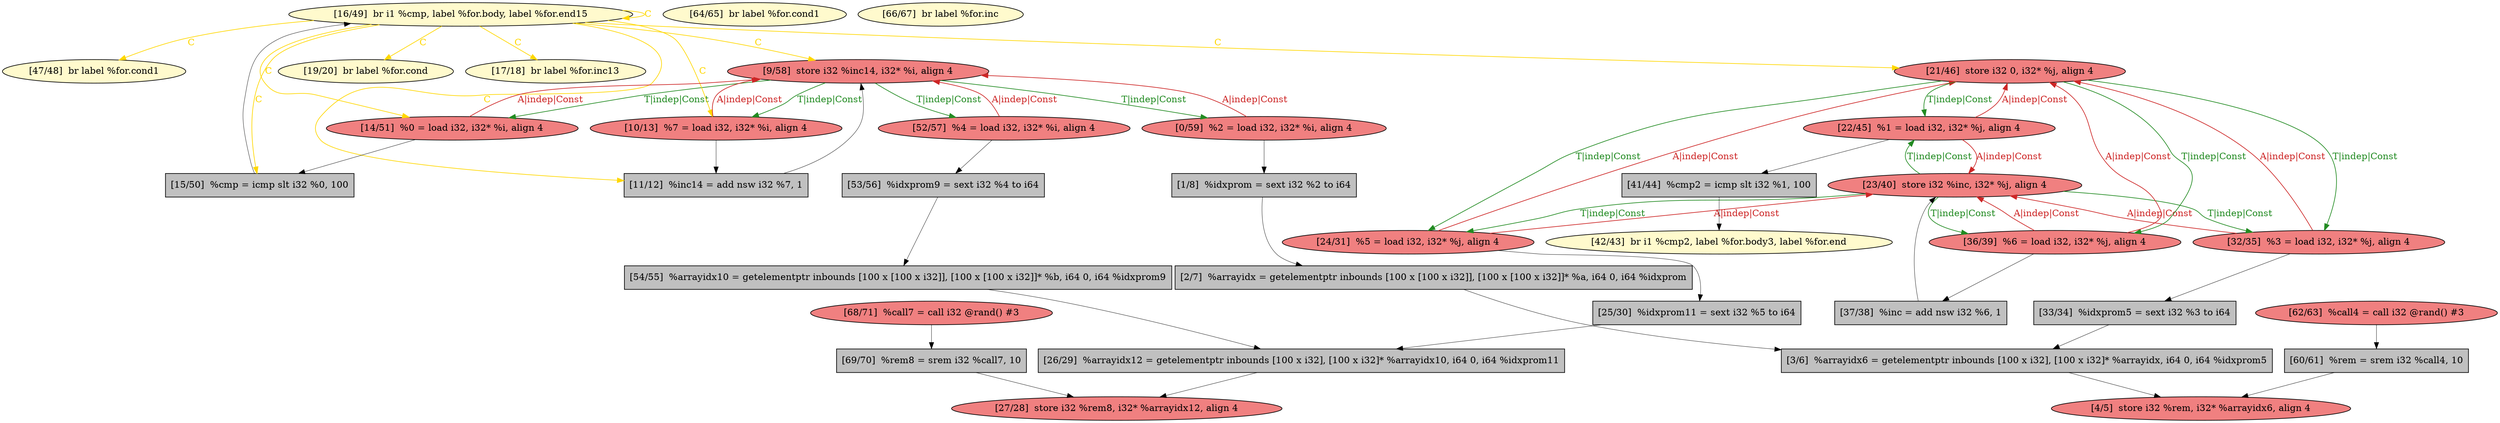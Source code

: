 
digraph G {


node918 [fillcolor=lemonchiffon,label="[47/48]  br label %for.cond1",shape=ellipse,style=filled ]
node916 [fillcolor=lightcoral,label="[9/58]  store i32 %inc14, i32* %i, align 4",shape=ellipse,style=filled ]
node913 [fillcolor=lemonchiffon,label="[42/43]  br i1 %cmp2, label %for.body3, label %for.end",shape=ellipse,style=filled ]
node912 [fillcolor=lightcoral,label="[22/45]  %1 = load i32, i32* %j, align 4",shape=ellipse,style=filled ]
node907 [fillcolor=grey,label="[54/55]  %arrayidx10 = getelementptr inbounds [100 x [100 x i32]], [100 x [100 x i32]]* %b, i64 0, i64 %idxprom9",shape=rectangle,style=filled ]
node919 [fillcolor=grey,label="[2/7]  %arrayidx = getelementptr inbounds [100 x [100 x i32]], [100 x [100 x i32]]* %a, i64 0, i64 %idxprom",shape=rectangle,style=filled ]
node914 [fillcolor=grey,label="[69/70]  %rem8 = srem i32 %call7, 10",shape=rectangle,style=filled ]
node906 [fillcolor=lightcoral,label="[32/35]  %3 = load i32, i32* %j, align 4",shape=ellipse,style=filled ]
node905 [fillcolor=grey,label="[53/56]  %idxprom9 = sext i32 %4 to i64",shape=rectangle,style=filled ]
node904 [fillcolor=grey,label="[33/34]  %idxprom5 = sext i32 %3 to i64",shape=rectangle,style=filled ]
node917 [fillcolor=lightcoral,label="[23/40]  store i32 %inc, i32* %j, align 4",shape=ellipse,style=filled ]
node903 [fillcolor=lightcoral,label="[52/57]  %4 = load i32, i32* %i, align 4",shape=ellipse,style=filled ]
node901 [fillcolor=lightcoral,label="[27/28]  store i32 %rem8, i32* %arrayidx12, align 4",shape=ellipse,style=filled ]
node889 [fillcolor=grey,label="[11/12]  %inc14 = add nsw i32 %7, 1",shape=rectangle,style=filled ]
node885 [fillcolor=grey,label="[60/61]  %rem = srem i32 %call4, 10",shape=rectangle,style=filled ]
node908 [fillcolor=grey,label="[26/29]  %arrayidx12 = getelementptr inbounds [100 x i32], [100 x i32]* %arrayidx10, i64 0, i64 %idxprom11",shape=rectangle,style=filled ]
node902 [fillcolor=lemonchiffon,label="[16/49]  br i1 %cmp, label %for.body, label %for.end15",shape=ellipse,style=filled ]
node900 [fillcolor=lightcoral,label="[14/51]  %0 = load i32, i32* %i, align 4",shape=ellipse,style=filled ]
node894 [fillcolor=grey,label="[3/6]  %arrayidx6 = getelementptr inbounds [100 x i32], [100 x i32]* %arrayidx, i64 0, i64 %idxprom5",shape=rectangle,style=filled ]
node909 [fillcolor=lightcoral,label="[68/71]  %call7 = call i32 @rand() #3",shape=ellipse,style=filled ]
node888 [fillcolor=lemonchiffon,label="[64/65]  br label %for.cond1",shape=ellipse,style=filled ]
node911 [fillcolor=lightcoral,label="[24/31]  %5 = load i32, i32* %j, align 4",shape=ellipse,style=filled ]
node886 [fillcolor=lightcoral,label="[62/63]  %call4 = call i32 @rand() #3",shape=ellipse,style=filled ]
node893 [fillcolor=grey,label="[1/8]  %idxprom = sext i32 %2 to i64",shape=rectangle,style=filled ]
node910 [fillcolor=lightcoral,label="[4/5]  store i32 %rem, i32* %arrayidx6, align 4",shape=ellipse,style=filled ]
node887 [fillcolor=lemonchiffon,label="[19/20]  br label %for.cond",shape=ellipse,style=filled ]
node898 [fillcolor=lemonchiffon,label="[17/18]  br label %for.inc13",shape=ellipse,style=filled ]
node884 [fillcolor=lightcoral,label="[0/59]  %2 = load i32, i32* %i, align 4",shape=ellipse,style=filled ]
node899 [fillcolor=lemonchiffon,label="[66/67]  br label %for.inc",shape=ellipse,style=filled ]
node890 [fillcolor=grey,label="[37/38]  %inc = add nsw i32 %6, 1",shape=rectangle,style=filled ]
node892 [fillcolor=grey,label="[41/44]  %cmp2 = icmp slt i32 %1, 100",shape=rectangle,style=filled ]
node891 [fillcolor=lightcoral,label="[10/13]  %7 = load i32, i32* %i, align 4",shape=ellipse,style=filled ]
node895 [fillcolor=grey,label="[15/50]  %cmp = icmp slt i32 %0, 100",shape=rectangle,style=filled ]
node896 [fillcolor=grey,label="[25/30]  %idxprom11 = sext i32 %5 to i64",shape=rectangle,style=filled ]
node915 [fillcolor=lightcoral,label="[21/46]  store i32 0, i32* %j, align 4",shape=ellipse,style=filled ]
node897 [fillcolor=lightcoral,label="[36/39]  %6 = load i32, i32* %j, align 4",shape=ellipse,style=filled ]

node897->node917 [style=solid,color=firebrick3,label="A|indep|Const",penwidth=1.0,fontcolor=firebrick3 ]
node917->node897 [style=solid,color=forestgreen,label="T|indep|Const",penwidth=1.0,fontcolor=forestgreen ]
node906->node917 [style=solid,color=firebrick3,label="A|indep|Const",penwidth=1.0,fontcolor=firebrick3 ]
node909->node914 [style=solid,color=black,label="",penwidth=0.5,fontcolor=black ]
node900->node916 [style=solid,color=firebrick3,label="A|indep|Const",penwidth=1.0,fontcolor=firebrick3 ]
node891->node916 [style=solid,color=firebrick3,label="A|indep|Const",penwidth=1.0,fontcolor=firebrick3 ]
node917->node906 [style=solid,color=forestgreen,label="T|indep|Const",penwidth=1.0,fontcolor=forestgreen ]
node884->node916 [style=solid,color=firebrick3,label="A|indep|Const",penwidth=1.0,fontcolor=firebrick3 ]
node894->node910 [style=solid,color=black,label="",penwidth=0.5,fontcolor=black ]
node908->node901 [style=solid,color=black,label="",penwidth=0.5,fontcolor=black ]
node893->node919 [style=solid,color=black,label="",penwidth=0.5,fontcolor=black ]
node892->node913 [style=solid,color=black,label="",penwidth=0.5,fontcolor=black ]
node897->node890 [style=solid,color=black,label="",penwidth=0.5,fontcolor=black ]
node914->node901 [style=solid,color=black,label="",penwidth=0.5,fontcolor=black ]
node912->node892 [style=solid,color=black,label="",penwidth=0.5,fontcolor=black ]
node911->node896 [style=solid,color=black,label="",penwidth=0.5,fontcolor=black ]
node900->node895 [style=solid,color=black,label="",penwidth=0.5,fontcolor=black ]
node906->node904 [style=solid,color=black,label="",penwidth=0.5,fontcolor=black ]
node912->node917 [style=solid,color=firebrick3,label="A|indep|Const",penwidth=1.0,fontcolor=firebrick3 ]
node911->node915 [style=solid,color=firebrick3,label="A|indep|Const",penwidth=1.0,fontcolor=firebrick3 ]
node904->node894 [style=solid,color=black,label="",penwidth=0.5,fontcolor=black ]
node905->node907 [style=solid,color=black,label="",penwidth=0.5,fontcolor=black ]
node916->node884 [style=solid,color=forestgreen,label="T|indep|Const",penwidth=1.0,fontcolor=forestgreen ]
node896->node908 [style=solid,color=black,label="",penwidth=0.5,fontcolor=black ]
node912->node915 [style=solid,color=firebrick3,label="A|indep|Const",penwidth=1.0,fontcolor=firebrick3 ]
node916->node900 [style=solid,color=forestgreen,label="T|indep|Const",penwidth=1.0,fontcolor=forestgreen ]
node902->node898 [style=solid,color=gold,label="C",penwidth=1.0,fontcolor=gold ]
node902->node900 [style=solid,color=gold,label="C",penwidth=1.0,fontcolor=gold ]
node919->node894 [style=solid,color=black,label="",penwidth=0.5,fontcolor=black ]
node902->node891 [style=solid,color=gold,label="C",penwidth=1.0,fontcolor=gold ]
node906->node915 [style=solid,color=firebrick3,label="A|indep|Const",penwidth=1.0,fontcolor=firebrick3 ]
node902->node915 [style=solid,color=gold,label="C",penwidth=1.0,fontcolor=gold ]
node902->node918 [style=solid,color=gold,label="C",penwidth=1.0,fontcolor=gold ]
node903->node905 [style=solid,color=black,label="",penwidth=0.5,fontcolor=black ]
node915->node911 [style=solid,color=forestgreen,label="T|indep|Const",penwidth=1.0,fontcolor=forestgreen ]
node902->node902 [style=solid,color=gold,label="C",penwidth=1.0,fontcolor=gold ]
node902->node889 [style=solid,color=gold,label="C",penwidth=1.0,fontcolor=gold ]
node895->node902 [style=solid,color=black,label="",penwidth=0.5,fontcolor=black ]
node902->node916 [style=solid,color=gold,label="C",penwidth=1.0,fontcolor=gold ]
node917->node912 [style=solid,color=forestgreen,label="T|indep|Const",penwidth=1.0,fontcolor=forestgreen ]
node916->node903 [style=solid,color=forestgreen,label="T|indep|Const",penwidth=1.0,fontcolor=forestgreen ]
node915->node906 [style=solid,color=forestgreen,label="T|indep|Const",penwidth=1.0,fontcolor=forestgreen ]
node897->node915 [style=solid,color=firebrick3,label="A|indep|Const",penwidth=1.0,fontcolor=firebrick3 ]
node907->node908 [style=solid,color=black,label="",penwidth=0.5,fontcolor=black ]
node902->node895 [style=solid,color=gold,label="C",penwidth=1.0,fontcolor=gold ]
node903->node916 [style=solid,color=firebrick3,label="A|indep|Const",penwidth=1.0,fontcolor=firebrick3 ]
node902->node887 [style=solid,color=gold,label="C",penwidth=1.0,fontcolor=gold ]
node889->node916 [style=solid,color=black,label="",penwidth=0.5,fontcolor=black ]
node886->node885 [style=solid,color=black,label="",penwidth=0.5,fontcolor=black ]
node885->node910 [style=solid,color=black,label="",penwidth=0.5,fontcolor=black ]
node891->node889 [style=solid,color=black,label="",penwidth=0.5,fontcolor=black ]
node916->node891 [style=solid,color=forestgreen,label="T|indep|Const",penwidth=1.0,fontcolor=forestgreen ]
node915->node897 [style=solid,color=forestgreen,label="T|indep|Const",penwidth=1.0,fontcolor=forestgreen ]
node884->node893 [style=solid,color=black,label="",penwidth=0.5,fontcolor=black ]
node915->node912 [style=solid,color=forestgreen,label="T|indep|Const",penwidth=1.0,fontcolor=forestgreen ]
node890->node917 [style=solid,color=black,label="",penwidth=0.5,fontcolor=black ]
node911->node917 [style=solid,color=firebrick3,label="A|indep|Const",penwidth=1.0,fontcolor=firebrick3 ]
node917->node911 [style=solid,color=forestgreen,label="T|indep|Const",penwidth=1.0,fontcolor=forestgreen ]


}
